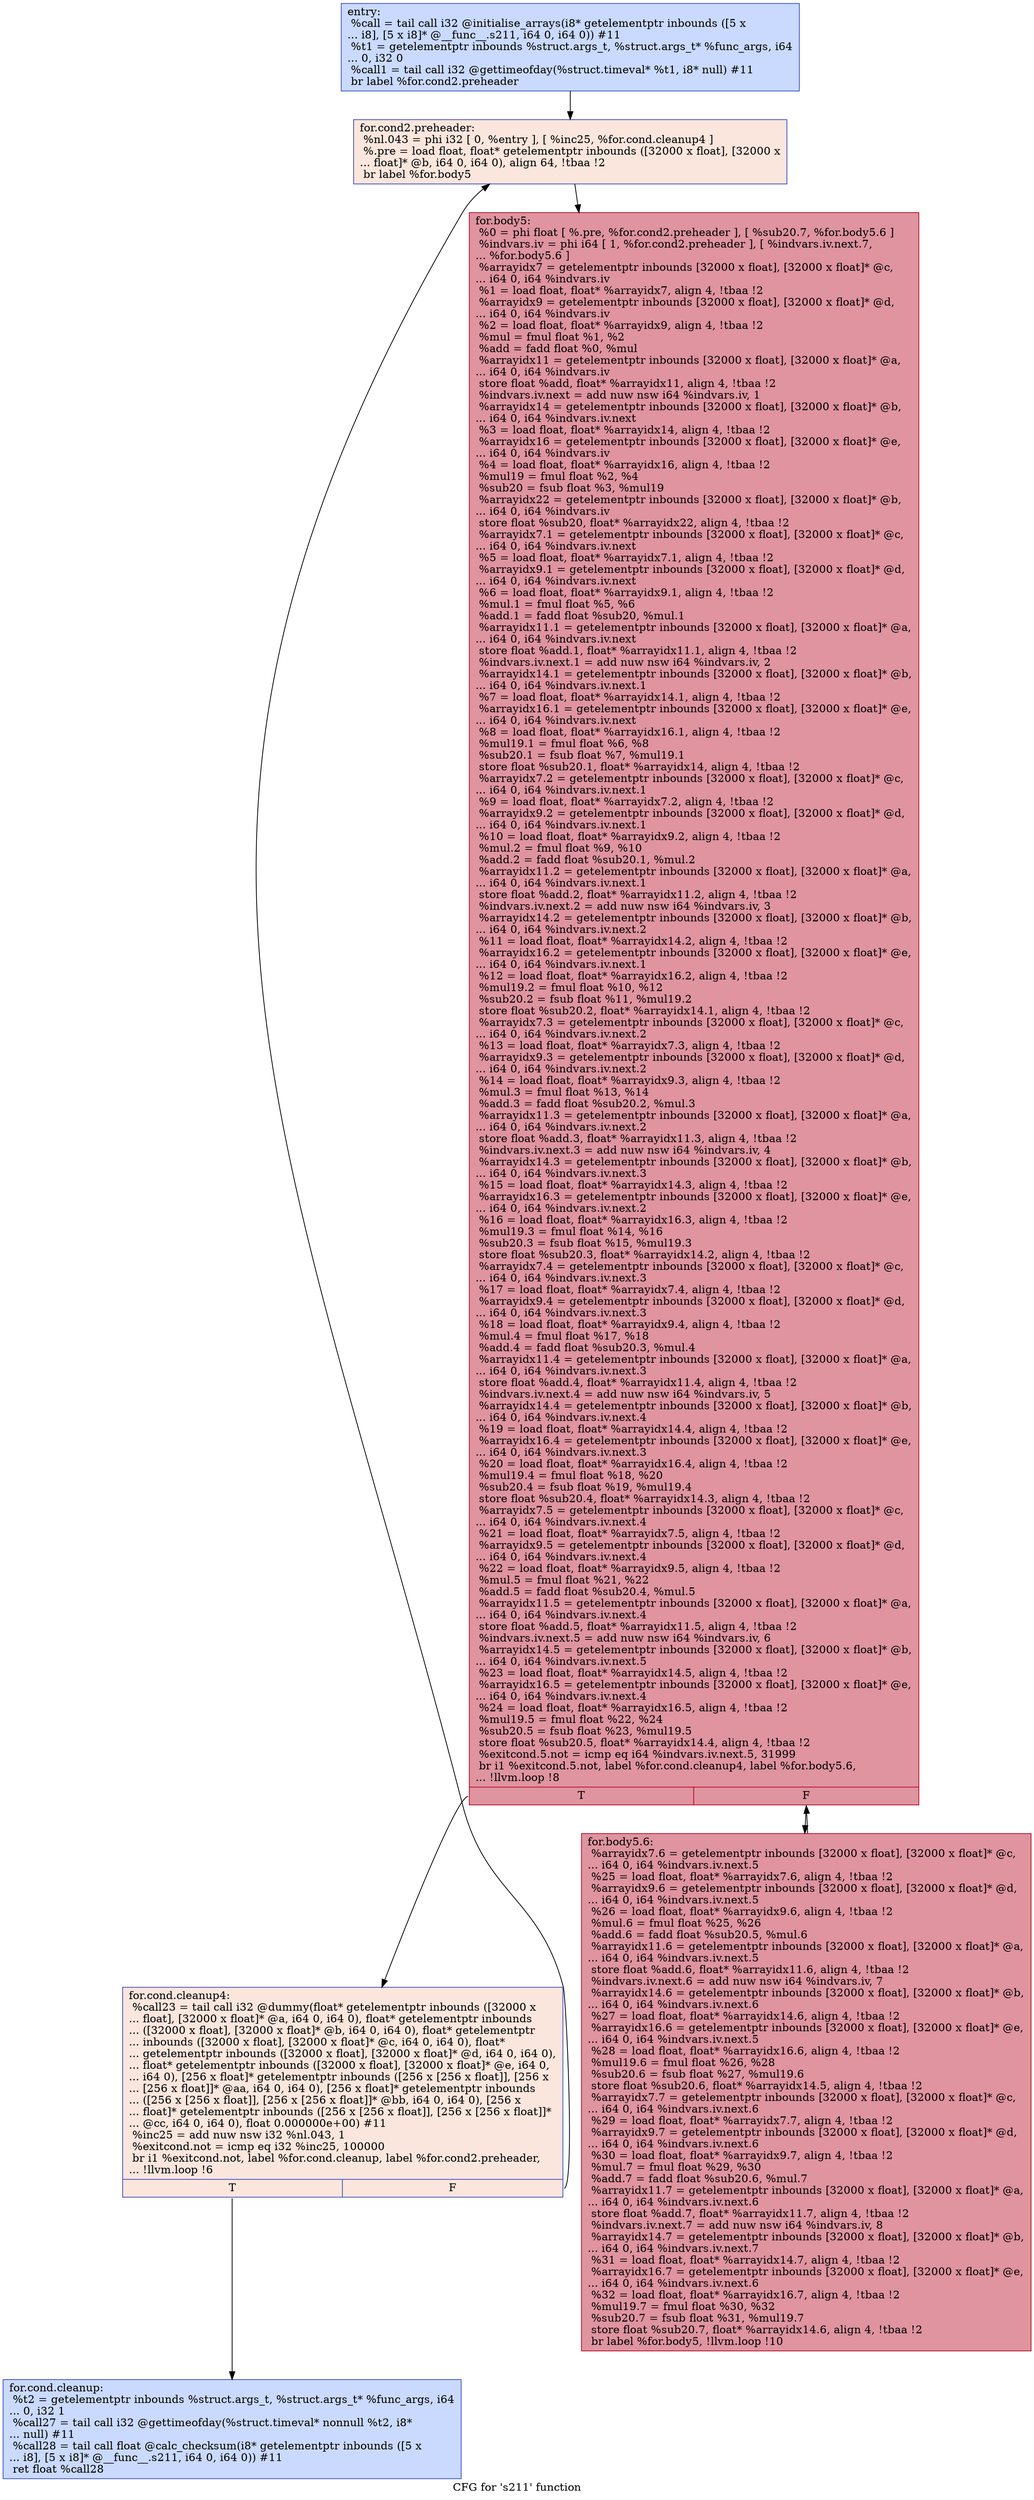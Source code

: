 digraph "CFG for 's211' function" {
	label="CFG for 's211' function";

	Node0x564c93a543d0 [shape=record,color="#3d50c3ff", style=filled, fillcolor="#88abfd70",label="{entry:\l  %call = tail call i32 @initialise_arrays(i8* getelementptr inbounds ([5 x\l... i8], [5 x i8]* @__func__.s211, i64 0, i64 0)) #11\l  %t1 = getelementptr inbounds %struct.args_t, %struct.args_t* %func_args, i64\l... 0, i32 0\l  %call1 = tail call i32 @gettimeofday(%struct.timeval* %t1, i8* null) #11\l  br label %for.cond2.preheader\l}"];
	Node0x564c93a543d0 -> Node0x564c93a54870;
	Node0x564c93a54870 [shape=record,color="#3d50c3ff", style=filled, fillcolor="#f3c7b170",label="{for.cond2.preheader:                              \l  %nl.043 = phi i32 [ 0, %entry ], [ %inc25, %for.cond.cleanup4 ]\l  %.pre = load float, float* getelementptr inbounds ([32000 x float], [32000 x\l... float]* @b, i64 0, i64 0), align 64, !tbaa !2\l  br label %for.body5\l}"];
	Node0x564c93a54870 -> Node0x564c93a54b30;
	Node0x564c93a54bf0 [shape=record,color="#3d50c3ff", style=filled, fillcolor="#88abfd70",label="{for.cond.cleanup:                                 \l  %t2 = getelementptr inbounds %struct.args_t, %struct.args_t* %func_args, i64\l... 0, i32 1\l  %call27 = tail call i32 @gettimeofday(%struct.timeval* nonnull %t2, i8*\l... null) #11\l  %call28 = tail call float @calc_checksum(i8* getelementptr inbounds ([5 x\l... i8], [5 x i8]* @__func__.s211, i64 0, i64 0)) #11\l  ret float %call28\l}"];
	Node0x564c93a54990 [shape=record,color="#3d50c3ff", style=filled, fillcolor="#f3c7b170",label="{for.cond.cleanup4:                                \l  %call23 = tail call i32 @dummy(float* getelementptr inbounds ([32000 x\l... float], [32000 x float]* @a, i64 0, i64 0), float* getelementptr inbounds\l... ([32000 x float], [32000 x float]* @b, i64 0, i64 0), float* getelementptr\l... inbounds ([32000 x float], [32000 x float]* @c, i64 0, i64 0), float*\l... getelementptr inbounds ([32000 x float], [32000 x float]* @d, i64 0, i64 0),\l... float* getelementptr inbounds ([32000 x float], [32000 x float]* @e, i64 0,\l... i64 0), [256 x float]* getelementptr inbounds ([256 x [256 x float]], [256 x\l... [256 x float]]* @aa, i64 0, i64 0), [256 x float]* getelementptr inbounds\l... ([256 x [256 x float]], [256 x [256 x float]]* @bb, i64 0, i64 0), [256 x\l... float]* getelementptr inbounds ([256 x [256 x float]], [256 x [256 x float]]*\l... @cc, i64 0, i64 0), float 0.000000e+00) #11\l  %inc25 = add nuw nsw i32 %nl.043, 1\l  %exitcond.not = icmp eq i32 %inc25, 100000\l  br i1 %exitcond.not, label %for.cond.cleanup, label %for.cond2.preheader,\l... !llvm.loop !6\l|{<s0>T|<s1>F}}"];
	Node0x564c93a54990:s0 -> Node0x564c93a54bf0;
	Node0x564c93a54990:s1 -> Node0x564c93a54870;
	Node0x564c93a54b30 [shape=record,color="#b70d28ff", style=filled, fillcolor="#b70d2870",label="{for.body5:                                        \l  %0 = phi float [ %.pre, %for.cond2.preheader ], [ %sub20.7, %for.body5.6 ]\l  %indvars.iv = phi i64 [ 1, %for.cond2.preheader ], [ %indvars.iv.next.7,\l... %for.body5.6 ]\l  %arrayidx7 = getelementptr inbounds [32000 x float], [32000 x float]* @c,\l... i64 0, i64 %indvars.iv\l  %1 = load float, float* %arrayidx7, align 4, !tbaa !2\l  %arrayidx9 = getelementptr inbounds [32000 x float], [32000 x float]* @d,\l... i64 0, i64 %indvars.iv\l  %2 = load float, float* %arrayidx9, align 4, !tbaa !2\l  %mul = fmul float %1, %2\l  %add = fadd float %0, %mul\l  %arrayidx11 = getelementptr inbounds [32000 x float], [32000 x float]* @a,\l... i64 0, i64 %indvars.iv\l  store float %add, float* %arrayidx11, align 4, !tbaa !2\l  %indvars.iv.next = add nuw nsw i64 %indvars.iv, 1\l  %arrayidx14 = getelementptr inbounds [32000 x float], [32000 x float]* @b,\l... i64 0, i64 %indvars.iv.next\l  %3 = load float, float* %arrayidx14, align 4, !tbaa !2\l  %arrayidx16 = getelementptr inbounds [32000 x float], [32000 x float]* @e,\l... i64 0, i64 %indvars.iv\l  %4 = load float, float* %arrayidx16, align 4, !tbaa !2\l  %mul19 = fmul float %2, %4\l  %sub20 = fsub float %3, %mul19\l  %arrayidx22 = getelementptr inbounds [32000 x float], [32000 x float]* @b,\l... i64 0, i64 %indvars.iv\l  store float %sub20, float* %arrayidx22, align 4, !tbaa !2\l  %arrayidx7.1 = getelementptr inbounds [32000 x float], [32000 x float]* @c,\l... i64 0, i64 %indvars.iv.next\l  %5 = load float, float* %arrayidx7.1, align 4, !tbaa !2\l  %arrayidx9.1 = getelementptr inbounds [32000 x float], [32000 x float]* @d,\l... i64 0, i64 %indvars.iv.next\l  %6 = load float, float* %arrayidx9.1, align 4, !tbaa !2\l  %mul.1 = fmul float %5, %6\l  %add.1 = fadd float %sub20, %mul.1\l  %arrayidx11.1 = getelementptr inbounds [32000 x float], [32000 x float]* @a,\l... i64 0, i64 %indvars.iv.next\l  store float %add.1, float* %arrayidx11.1, align 4, !tbaa !2\l  %indvars.iv.next.1 = add nuw nsw i64 %indvars.iv, 2\l  %arrayidx14.1 = getelementptr inbounds [32000 x float], [32000 x float]* @b,\l... i64 0, i64 %indvars.iv.next.1\l  %7 = load float, float* %arrayidx14.1, align 4, !tbaa !2\l  %arrayidx16.1 = getelementptr inbounds [32000 x float], [32000 x float]* @e,\l... i64 0, i64 %indvars.iv.next\l  %8 = load float, float* %arrayidx16.1, align 4, !tbaa !2\l  %mul19.1 = fmul float %6, %8\l  %sub20.1 = fsub float %7, %mul19.1\l  store float %sub20.1, float* %arrayidx14, align 4, !tbaa !2\l  %arrayidx7.2 = getelementptr inbounds [32000 x float], [32000 x float]* @c,\l... i64 0, i64 %indvars.iv.next.1\l  %9 = load float, float* %arrayidx7.2, align 4, !tbaa !2\l  %arrayidx9.2 = getelementptr inbounds [32000 x float], [32000 x float]* @d,\l... i64 0, i64 %indvars.iv.next.1\l  %10 = load float, float* %arrayidx9.2, align 4, !tbaa !2\l  %mul.2 = fmul float %9, %10\l  %add.2 = fadd float %sub20.1, %mul.2\l  %arrayidx11.2 = getelementptr inbounds [32000 x float], [32000 x float]* @a,\l... i64 0, i64 %indvars.iv.next.1\l  store float %add.2, float* %arrayidx11.2, align 4, !tbaa !2\l  %indvars.iv.next.2 = add nuw nsw i64 %indvars.iv, 3\l  %arrayidx14.2 = getelementptr inbounds [32000 x float], [32000 x float]* @b,\l... i64 0, i64 %indvars.iv.next.2\l  %11 = load float, float* %arrayidx14.2, align 4, !tbaa !2\l  %arrayidx16.2 = getelementptr inbounds [32000 x float], [32000 x float]* @e,\l... i64 0, i64 %indvars.iv.next.1\l  %12 = load float, float* %arrayidx16.2, align 4, !tbaa !2\l  %mul19.2 = fmul float %10, %12\l  %sub20.2 = fsub float %11, %mul19.2\l  store float %sub20.2, float* %arrayidx14.1, align 4, !tbaa !2\l  %arrayidx7.3 = getelementptr inbounds [32000 x float], [32000 x float]* @c,\l... i64 0, i64 %indvars.iv.next.2\l  %13 = load float, float* %arrayidx7.3, align 4, !tbaa !2\l  %arrayidx9.3 = getelementptr inbounds [32000 x float], [32000 x float]* @d,\l... i64 0, i64 %indvars.iv.next.2\l  %14 = load float, float* %arrayidx9.3, align 4, !tbaa !2\l  %mul.3 = fmul float %13, %14\l  %add.3 = fadd float %sub20.2, %mul.3\l  %arrayidx11.3 = getelementptr inbounds [32000 x float], [32000 x float]* @a,\l... i64 0, i64 %indvars.iv.next.2\l  store float %add.3, float* %arrayidx11.3, align 4, !tbaa !2\l  %indvars.iv.next.3 = add nuw nsw i64 %indvars.iv, 4\l  %arrayidx14.3 = getelementptr inbounds [32000 x float], [32000 x float]* @b,\l... i64 0, i64 %indvars.iv.next.3\l  %15 = load float, float* %arrayidx14.3, align 4, !tbaa !2\l  %arrayidx16.3 = getelementptr inbounds [32000 x float], [32000 x float]* @e,\l... i64 0, i64 %indvars.iv.next.2\l  %16 = load float, float* %arrayidx16.3, align 4, !tbaa !2\l  %mul19.3 = fmul float %14, %16\l  %sub20.3 = fsub float %15, %mul19.3\l  store float %sub20.3, float* %arrayidx14.2, align 4, !tbaa !2\l  %arrayidx7.4 = getelementptr inbounds [32000 x float], [32000 x float]* @c,\l... i64 0, i64 %indvars.iv.next.3\l  %17 = load float, float* %arrayidx7.4, align 4, !tbaa !2\l  %arrayidx9.4 = getelementptr inbounds [32000 x float], [32000 x float]* @d,\l... i64 0, i64 %indvars.iv.next.3\l  %18 = load float, float* %arrayidx9.4, align 4, !tbaa !2\l  %mul.4 = fmul float %17, %18\l  %add.4 = fadd float %sub20.3, %mul.4\l  %arrayidx11.4 = getelementptr inbounds [32000 x float], [32000 x float]* @a,\l... i64 0, i64 %indvars.iv.next.3\l  store float %add.4, float* %arrayidx11.4, align 4, !tbaa !2\l  %indvars.iv.next.4 = add nuw nsw i64 %indvars.iv, 5\l  %arrayidx14.4 = getelementptr inbounds [32000 x float], [32000 x float]* @b,\l... i64 0, i64 %indvars.iv.next.4\l  %19 = load float, float* %arrayidx14.4, align 4, !tbaa !2\l  %arrayidx16.4 = getelementptr inbounds [32000 x float], [32000 x float]* @e,\l... i64 0, i64 %indvars.iv.next.3\l  %20 = load float, float* %arrayidx16.4, align 4, !tbaa !2\l  %mul19.4 = fmul float %18, %20\l  %sub20.4 = fsub float %19, %mul19.4\l  store float %sub20.4, float* %arrayidx14.3, align 4, !tbaa !2\l  %arrayidx7.5 = getelementptr inbounds [32000 x float], [32000 x float]* @c,\l... i64 0, i64 %indvars.iv.next.4\l  %21 = load float, float* %arrayidx7.5, align 4, !tbaa !2\l  %arrayidx9.5 = getelementptr inbounds [32000 x float], [32000 x float]* @d,\l... i64 0, i64 %indvars.iv.next.4\l  %22 = load float, float* %arrayidx9.5, align 4, !tbaa !2\l  %mul.5 = fmul float %21, %22\l  %add.5 = fadd float %sub20.4, %mul.5\l  %arrayidx11.5 = getelementptr inbounds [32000 x float], [32000 x float]* @a,\l... i64 0, i64 %indvars.iv.next.4\l  store float %add.5, float* %arrayidx11.5, align 4, !tbaa !2\l  %indvars.iv.next.5 = add nuw nsw i64 %indvars.iv, 6\l  %arrayidx14.5 = getelementptr inbounds [32000 x float], [32000 x float]* @b,\l... i64 0, i64 %indvars.iv.next.5\l  %23 = load float, float* %arrayidx14.5, align 4, !tbaa !2\l  %arrayidx16.5 = getelementptr inbounds [32000 x float], [32000 x float]* @e,\l... i64 0, i64 %indvars.iv.next.4\l  %24 = load float, float* %arrayidx16.5, align 4, !tbaa !2\l  %mul19.5 = fmul float %22, %24\l  %sub20.5 = fsub float %23, %mul19.5\l  store float %sub20.5, float* %arrayidx14.4, align 4, !tbaa !2\l  %exitcond.5.not = icmp eq i64 %indvars.iv.next.5, 31999\l  br i1 %exitcond.5.not, label %for.cond.cleanup4, label %for.body5.6,\l... !llvm.loop !8\l|{<s0>T|<s1>F}}"];
	Node0x564c93a54b30:s0 -> Node0x564c93a54990;
	Node0x564c93a54b30:s1 -> Node0x564c93a55550;
	Node0x564c93a55550 [shape=record,color="#b70d28ff", style=filled, fillcolor="#b70d2870",label="{for.body5.6:                                      \l  %arrayidx7.6 = getelementptr inbounds [32000 x float], [32000 x float]* @c,\l... i64 0, i64 %indvars.iv.next.5\l  %25 = load float, float* %arrayidx7.6, align 4, !tbaa !2\l  %arrayidx9.6 = getelementptr inbounds [32000 x float], [32000 x float]* @d,\l... i64 0, i64 %indvars.iv.next.5\l  %26 = load float, float* %arrayidx9.6, align 4, !tbaa !2\l  %mul.6 = fmul float %25, %26\l  %add.6 = fadd float %sub20.5, %mul.6\l  %arrayidx11.6 = getelementptr inbounds [32000 x float], [32000 x float]* @a,\l... i64 0, i64 %indvars.iv.next.5\l  store float %add.6, float* %arrayidx11.6, align 4, !tbaa !2\l  %indvars.iv.next.6 = add nuw nsw i64 %indvars.iv, 7\l  %arrayidx14.6 = getelementptr inbounds [32000 x float], [32000 x float]* @b,\l... i64 0, i64 %indvars.iv.next.6\l  %27 = load float, float* %arrayidx14.6, align 4, !tbaa !2\l  %arrayidx16.6 = getelementptr inbounds [32000 x float], [32000 x float]* @e,\l... i64 0, i64 %indvars.iv.next.5\l  %28 = load float, float* %arrayidx16.6, align 4, !tbaa !2\l  %mul19.6 = fmul float %26, %28\l  %sub20.6 = fsub float %27, %mul19.6\l  store float %sub20.6, float* %arrayidx14.5, align 4, !tbaa !2\l  %arrayidx7.7 = getelementptr inbounds [32000 x float], [32000 x float]* @c,\l... i64 0, i64 %indvars.iv.next.6\l  %29 = load float, float* %arrayidx7.7, align 4, !tbaa !2\l  %arrayidx9.7 = getelementptr inbounds [32000 x float], [32000 x float]* @d,\l... i64 0, i64 %indvars.iv.next.6\l  %30 = load float, float* %arrayidx9.7, align 4, !tbaa !2\l  %mul.7 = fmul float %29, %30\l  %add.7 = fadd float %sub20.6, %mul.7\l  %arrayidx11.7 = getelementptr inbounds [32000 x float], [32000 x float]* @a,\l... i64 0, i64 %indvars.iv.next.6\l  store float %add.7, float* %arrayidx11.7, align 4, !tbaa !2\l  %indvars.iv.next.7 = add nuw nsw i64 %indvars.iv, 8\l  %arrayidx14.7 = getelementptr inbounds [32000 x float], [32000 x float]* @b,\l... i64 0, i64 %indvars.iv.next.7\l  %31 = load float, float* %arrayidx14.7, align 4, !tbaa !2\l  %arrayidx16.7 = getelementptr inbounds [32000 x float], [32000 x float]* @e,\l... i64 0, i64 %indvars.iv.next.6\l  %32 = load float, float* %arrayidx16.7, align 4, !tbaa !2\l  %mul19.7 = fmul float %30, %32\l  %sub20.7 = fsub float %31, %mul19.7\l  store float %sub20.7, float* %arrayidx14.6, align 4, !tbaa !2\l  br label %for.body5, !llvm.loop !10\l}"];
	Node0x564c93a55550 -> Node0x564c93a54b30;
}

